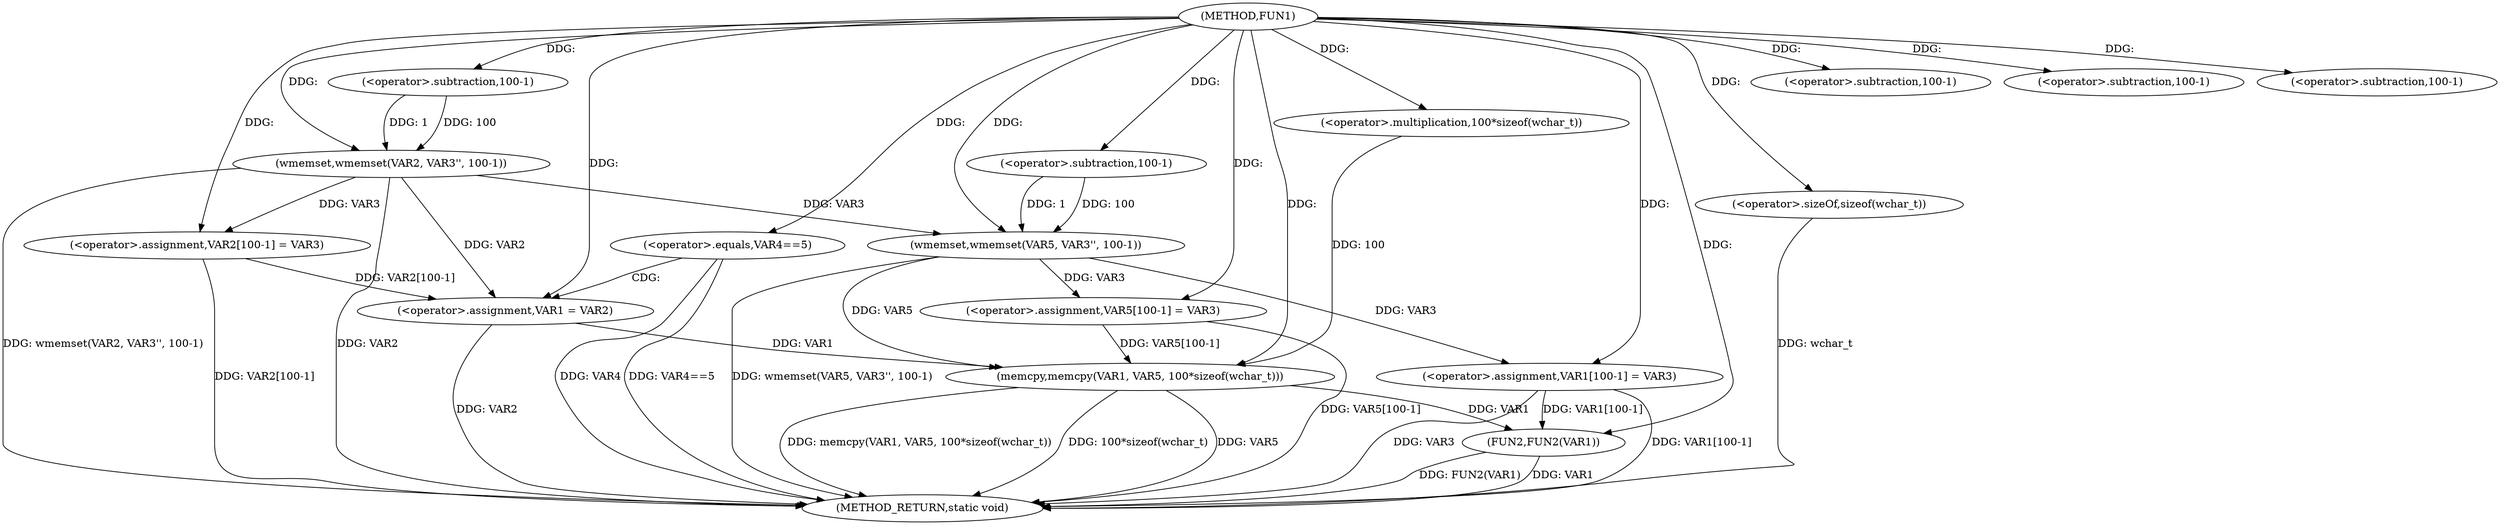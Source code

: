 digraph FUN1 {  
"1000100" [label = "(METHOD,FUN1)" ]
"1000156" [label = "(METHOD_RETURN,static void)" ]
"1000104" [label = "(wmemset,wmemset(VAR2, VAR3'', 100-1))" ]
"1000107" [label = "(<operator>.subtraction,100-1)" ]
"1000110" [label = "(<operator>.assignment,VAR2[100-1] = VAR3)" ]
"1000113" [label = "(<operator>.subtraction,100-1)" ]
"1000118" [label = "(<operator>.equals,VAR4==5)" ]
"1000122" [label = "(<operator>.assignment,VAR1 = VAR2)" ]
"1000127" [label = "(wmemset,wmemset(VAR5, VAR3'', 100-1))" ]
"1000130" [label = "(<operator>.subtraction,100-1)" ]
"1000133" [label = "(<operator>.assignment,VAR5[100-1] = VAR3)" ]
"1000136" [label = "(<operator>.subtraction,100-1)" ]
"1000140" [label = "(memcpy,memcpy(VAR1, VAR5, 100*sizeof(wchar_t)))" ]
"1000143" [label = "(<operator>.multiplication,100*sizeof(wchar_t))" ]
"1000145" [label = "(<operator>.sizeOf,sizeof(wchar_t))" ]
"1000147" [label = "(<operator>.assignment,VAR1[100-1] = VAR3)" ]
"1000150" [label = "(<operator>.subtraction,100-1)" ]
"1000154" [label = "(FUN2,FUN2(VAR1))" ]
  "1000140" -> "1000156"  [ label = "DDG: VAR5"] 
  "1000104" -> "1000156"  [ label = "DDG: wmemset(VAR2, VAR3'', 100-1)"] 
  "1000104" -> "1000156"  [ label = "DDG: VAR2"] 
  "1000140" -> "1000156"  [ label = "DDG: memcpy(VAR1, VAR5, 100*sizeof(wchar_t))"] 
  "1000147" -> "1000156"  [ label = "DDG: VAR1[100-1]"] 
  "1000118" -> "1000156"  [ label = "DDG: VAR4==5"] 
  "1000154" -> "1000156"  [ label = "DDG: FUN2(VAR1)"] 
  "1000118" -> "1000156"  [ label = "DDG: VAR4"] 
  "1000145" -> "1000156"  [ label = "DDG: wchar_t"] 
  "1000122" -> "1000156"  [ label = "DDG: VAR2"] 
  "1000154" -> "1000156"  [ label = "DDG: VAR1"] 
  "1000133" -> "1000156"  [ label = "DDG: VAR5[100-1]"] 
  "1000127" -> "1000156"  [ label = "DDG: wmemset(VAR5, VAR3'', 100-1)"] 
  "1000147" -> "1000156"  [ label = "DDG: VAR3"] 
  "1000140" -> "1000156"  [ label = "DDG: 100*sizeof(wchar_t)"] 
  "1000110" -> "1000156"  [ label = "DDG: VAR2[100-1]"] 
  "1000100" -> "1000104"  [ label = "DDG: "] 
  "1000107" -> "1000104"  [ label = "DDG: 100"] 
  "1000107" -> "1000104"  [ label = "DDG: 1"] 
  "1000100" -> "1000107"  [ label = "DDG: "] 
  "1000104" -> "1000110"  [ label = "DDG: VAR3"] 
  "1000100" -> "1000110"  [ label = "DDG: "] 
  "1000100" -> "1000113"  [ label = "DDG: "] 
  "1000100" -> "1000118"  [ label = "DDG: "] 
  "1000104" -> "1000122"  [ label = "DDG: VAR2"] 
  "1000110" -> "1000122"  [ label = "DDG: VAR2[100-1]"] 
  "1000100" -> "1000122"  [ label = "DDG: "] 
  "1000100" -> "1000127"  [ label = "DDG: "] 
  "1000104" -> "1000127"  [ label = "DDG: VAR3"] 
  "1000130" -> "1000127"  [ label = "DDG: 100"] 
  "1000130" -> "1000127"  [ label = "DDG: 1"] 
  "1000100" -> "1000130"  [ label = "DDG: "] 
  "1000127" -> "1000133"  [ label = "DDG: VAR3"] 
  "1000100" -> "1000133"  [ label = "DDG: "] 
  "1000100" -> "1000136"  [ label = "DDG: "] 
  "1000122" -> "1000140"  [ label = "DDG: VAR1"] 
  "1000100" -> "1000140"  [ label = "DDG: "] 
  "1000133" -> "1000140"  [ label = "DDG: VAR5[100-1]"] 
  "1000127" -> "1000140"  [ label = "DDG: VAR5"] 
  "1000143" -> "1000140"  [ label = "DDG: 100"] 
  "1000100" -> "1000143"  [ label = "DDG: "] 
  "1000100" -> "1000145"  [ label = "DDG: "] 
  "1000100" -> "1000147"  [ label = "DDG: "] 
  "1000127" -> "1000147"  [ label = "DDG: VAR3"] 
  "1000100" -> "1000150"  [ label = "DDG: "] 
  "1000140" -> "1000154"  [ label = "DDG: VAR1"] 
  "1000147" -> "1000154"  [ label = "DDG: VAR1[100-1]"] 
  "1000100" -> "1000154"  [ label = "DDG: "] 
  "1000118" -> "1000122"  [ label = "CDG: "] 
}
